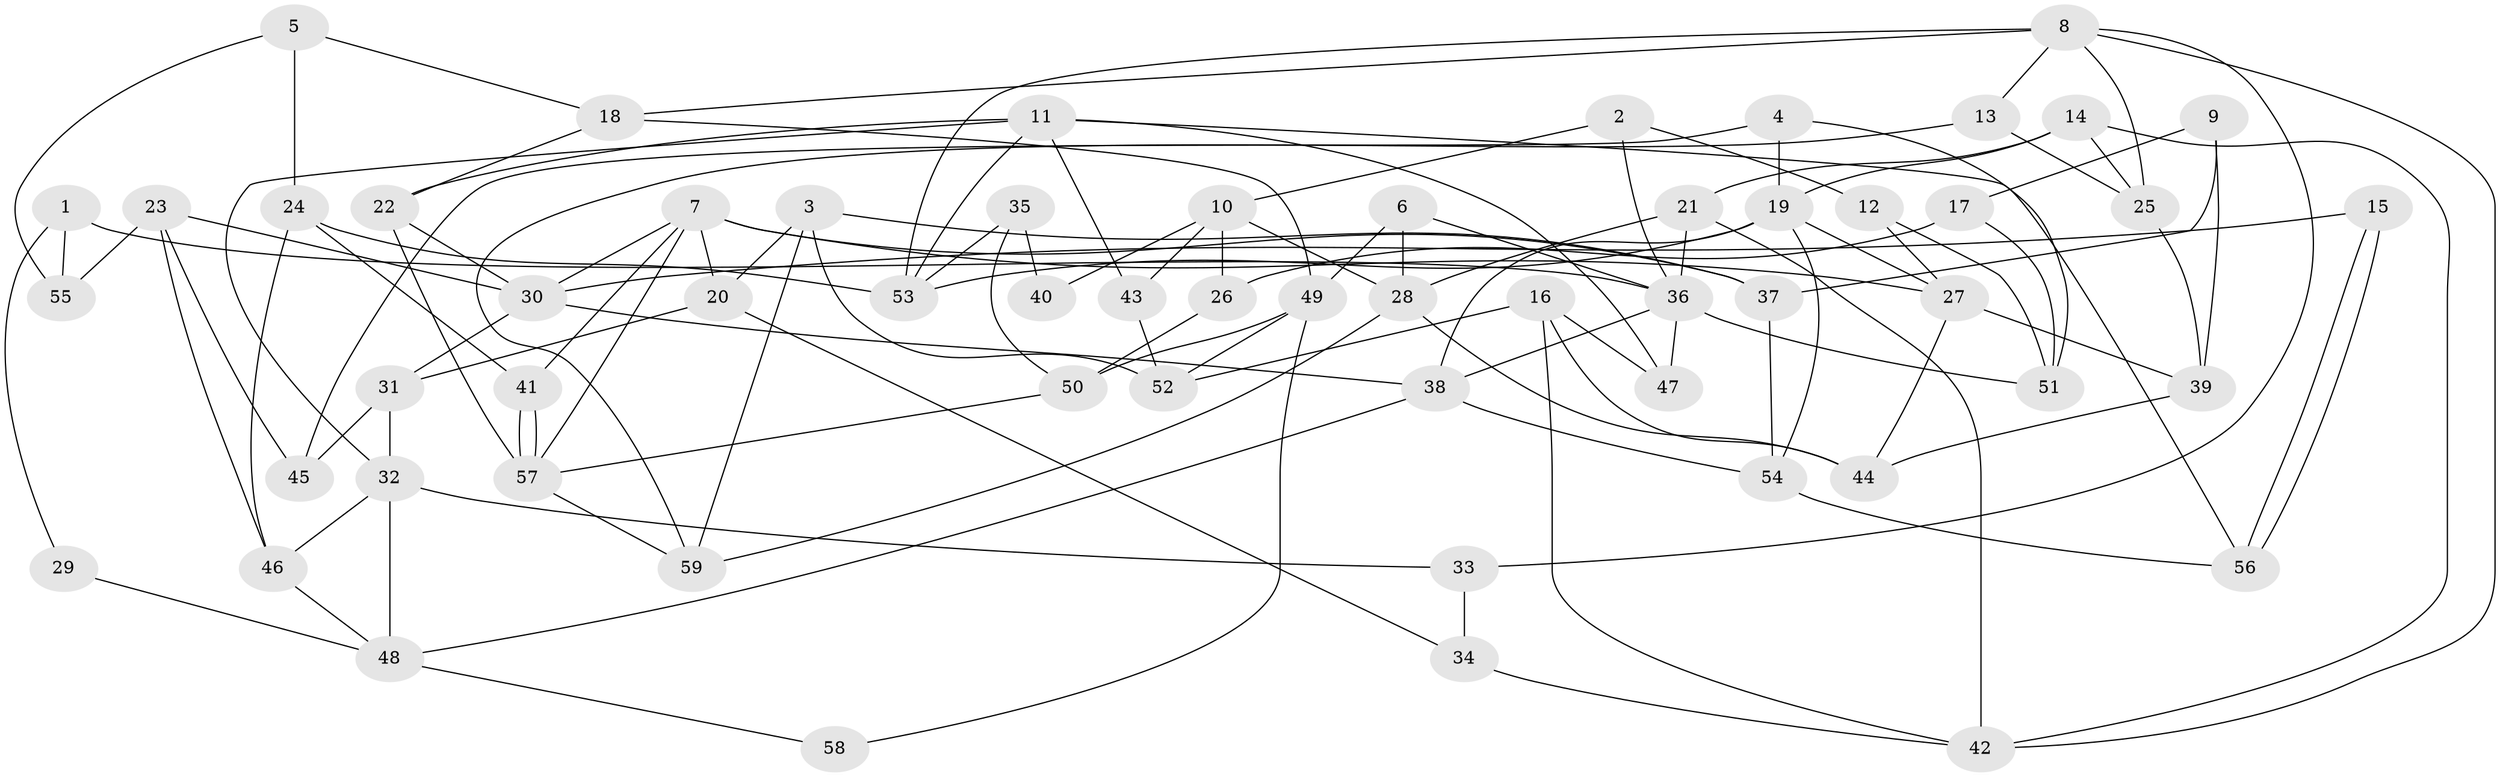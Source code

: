 // Generated by graph-tools (version 1.1) at 2025/52/03/09/25 04:52:17]
// undirected, 59 vertices, 118 edges
graph export_dot {
graph [start="1"]
  node [color=gray90,style=filled];
  1;
  2;
  3;
  4;
  5;
  6;
  7;
  8;
  9;
  10;
  11;
  12;
  13;
  14;
  15;
  16;
  17;
  18;
  19;
  20;
  21;
  22;
  23;
  24;
  25;
  26;
  27;
  28;
  29;
  30;
  31;
  32;
  33;
  34;
  35;
  36;
  37;
  38;
  39;
  40;
  41;
  42;
  43;
  44;
  45;
  46;
  47;
  48;
  49;
  50;
  51;
  52;
  53;
  54;
  55;
  56;
  57;
  58;
  59;
  1 -- 36;
  1 -- 55;
  1 -- 29;
  2 -- 36;
  2 -- 12;
  2 -- 10;
  3 -- 59;
  3 -- 52;
  3 -- 20;
  3 -- 37;
  4 -- 45;
  4 -- 19;
  4 -- 51;
  5 -- 18;
  5 -- 24;
  5 -- 55;
  6 -- 49;
  6 -- 36;
  6 -- 28;
  7 -- 27;
  7 -- 30;
  7 -- 20;
  7 -- 37;
  7 -- 41;
  7 -- 57;
  8 -- 53;
  8 -- 18;
  8 -- 13;
  8 -- 25;
  8 -- 33;
  8 -- 42;
  9 -- 37;
  9 -- 39;
  9 -- 17;
  10 -- 28;
  10 -- 26;
  10 -- 40;
  10 -- 43;
  11 -- 22;
  11 -- 56;
  11 -- 32;
  11 -- 43;
  11 -- 47;
  11 -- 53;
  12 -- 51;
  12 -- 27;
  13 -- 59;
  13 -- 25;
  14 -- 42;
  14 -- 25;
  14 -- 19;
  14 -- 21;
  15 -- 30;
  15 -- 56;
  15 -- 56;
  16 -- 47;
  16 -- 44;
  16 -- 42;
  16 -- 52;
  17 -- 51;
  17 -- 26;
  18 -- 22;
  18 -- 49;
  19 -- 53;
  19 -- 27;
  19 -- 38;
  19 -- 54;
  20 -- 31;
  20 -- 34;
  21 -- 42;
  21 -- 28;
  21 -- 36;
  22 -- 57;
  22 -- 30;
  23 -- 46;
  23 -- 30;
  23 -- 45;
  23 -- 55;
  24 -- 46;
  24 -- 41;
  24 -- 53;
  25 -- 39;
  26 -- 50;
  27 -- 44;
  27 -- 39;
  28 -- 44;
  28 -- 59;
  29 -- 48;
  30 -- 38;
  30 -- 31;
  31 -- 32;
  31 -- 45;
  32 -- 33;
  32 -- 46;
  32 -- 48;
  33 -- 34;
  34 -- 42;
  35 -- 50;
  35 -- 53;
  35 -- 40;
  36 -- 38;
  36 -- 47;
  36 -- 51;
  37 -- 54;
  38 -- 54;
  38 -- 48;
  39 -- 44;
  41 -- 57;
  41 -- 57;
  43 -- 52;
  46 -- 48;
  48 -- 58;
  49 -- 50;
  49 -- 52;
  49 -- 58;
  50 -- 57;
  54 -- 56;
  57 -- 59;
}
